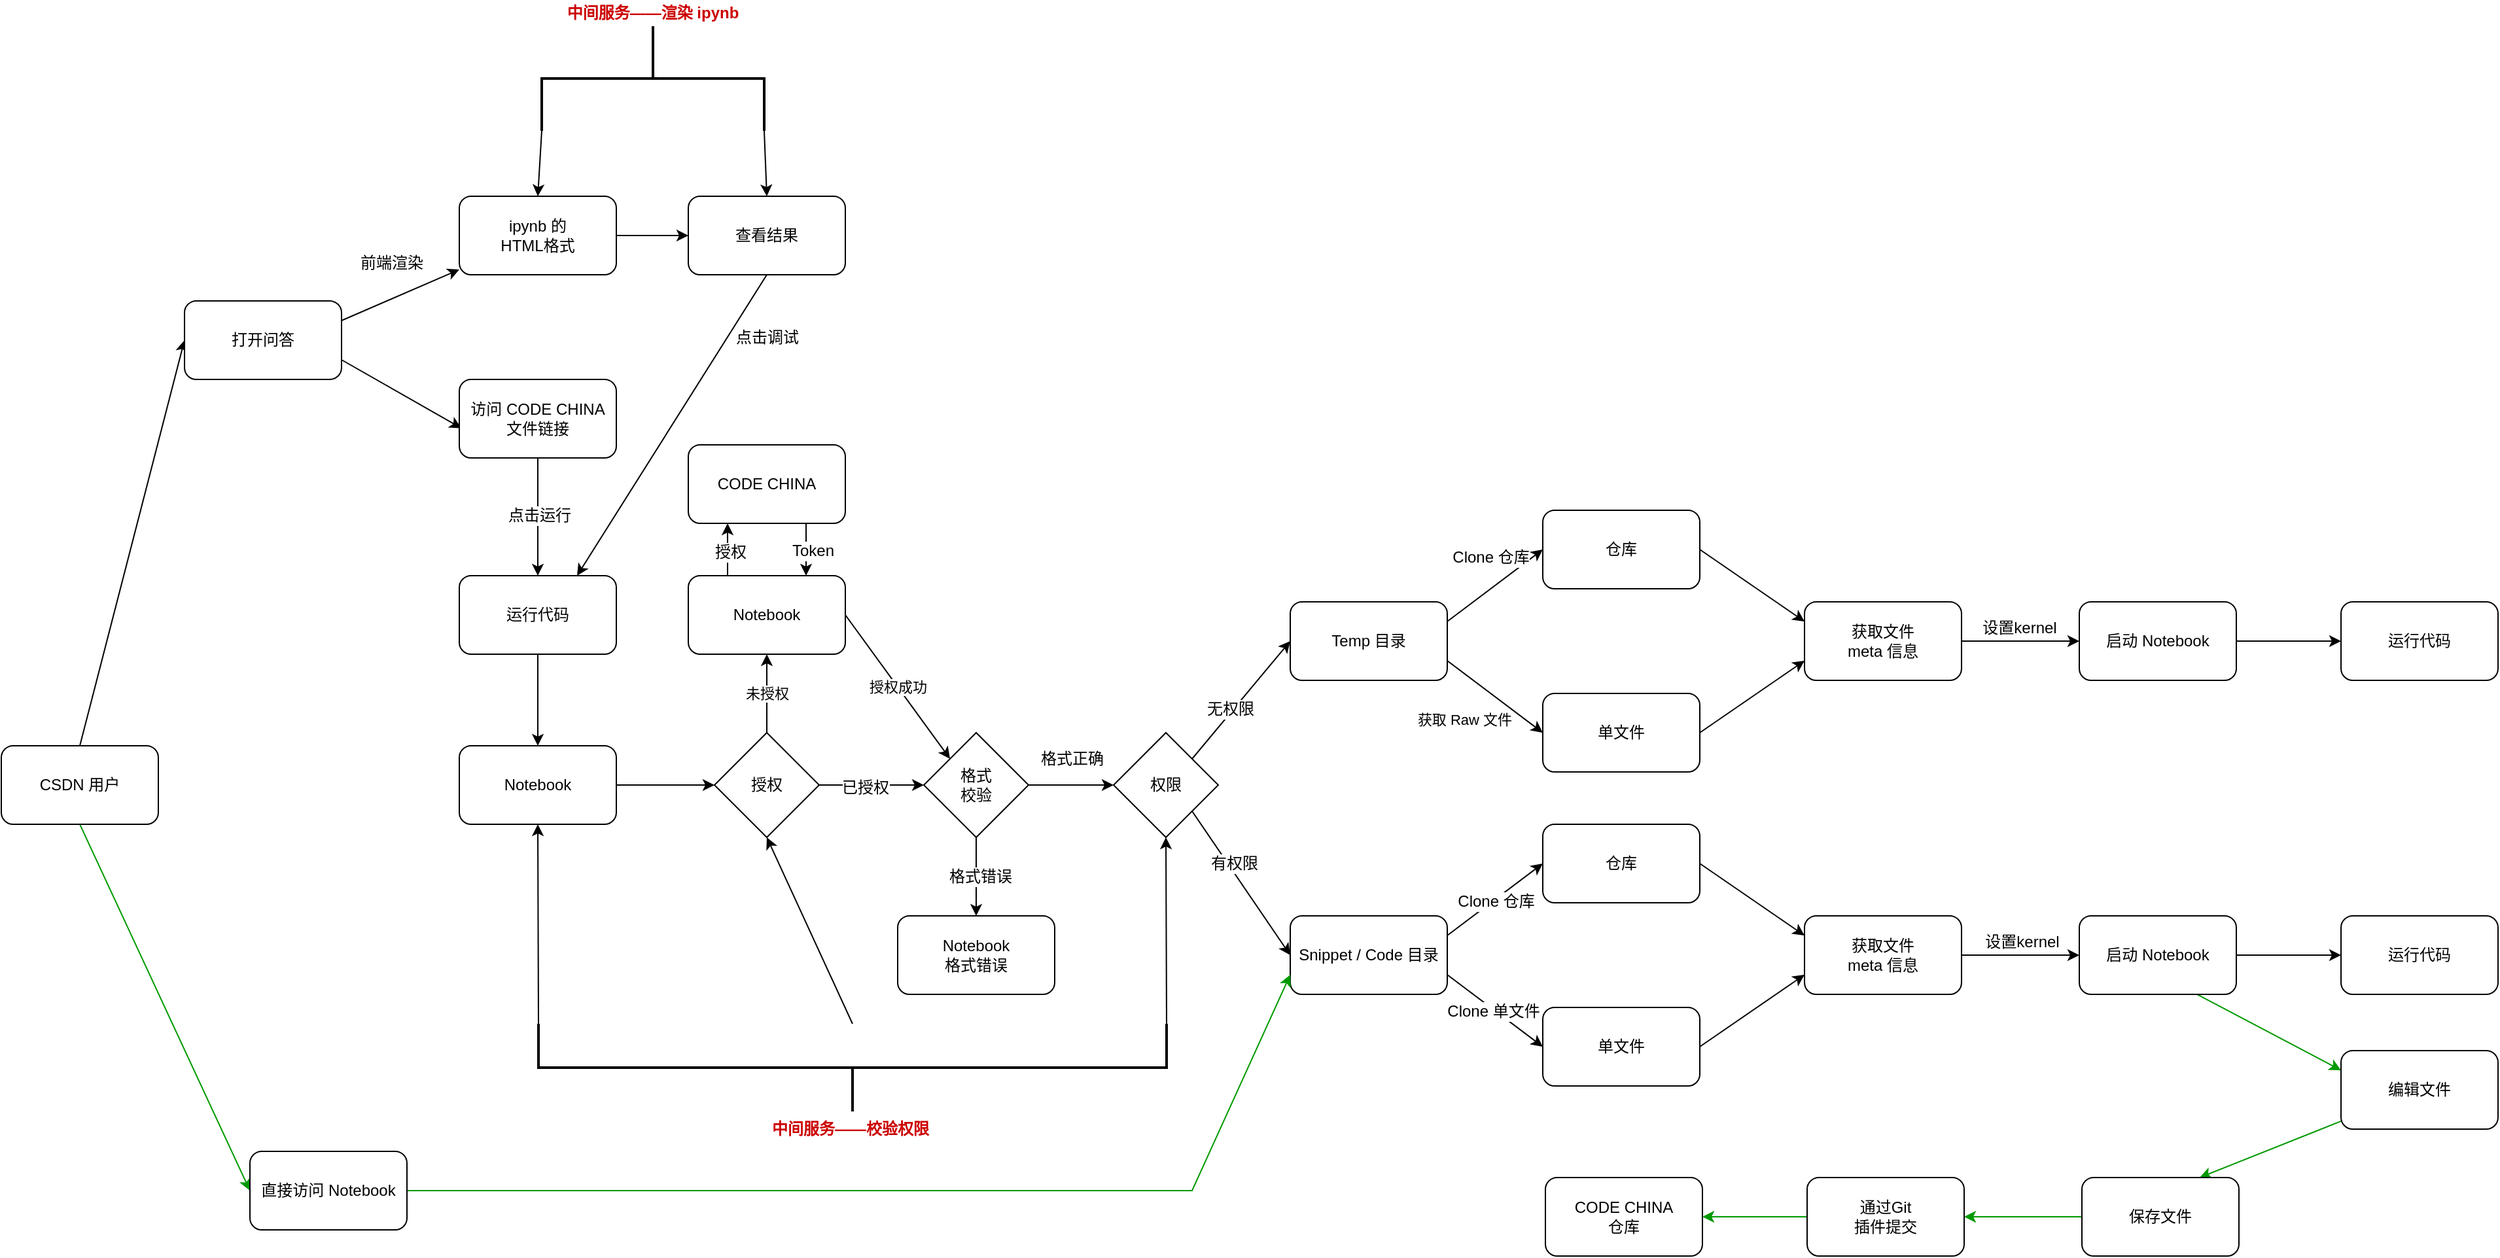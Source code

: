 <mxGraphModel dx="1232" dy="737" grid="1" gridSize="10" guides="1" tooltips="1" connect="1" arrows="1" fold="1" page="1" pageScale="1" pageWidth="2100" pageHeight="1200" background="none"><root><mxCell id="0"/><mxCell id="1" parent="0"/><mxCell id="12" style="rounded=0;html=1;jettySize=auto;orthogonalLoop=1;exitX=0.5;exitY=0;entryX=0;entryY=0.5;" parent="1" source="3" target="11" edge="1"><mxGeometry relative="1" as="geometry"/></mxCell><mxCell id="92" style="edgeStyle=none;rounded=0;html=1;exitX=0.5;exitY=1;entryX=0;entryY=0.5;shadow=0;jettySize=auto;orthogonalLoop=1;strokeColor=#009900;" parent="1" source="3" target="91" edge="1"><mxGeometry relative="1" as="geometry"/></mxCell><mxCell id="3" value="CSDN 用户" style="rounded=1;whiteSpace=wrap;html=1;" parent="1" vertex="1"><mxGeometry x="70" y="640" width="120" height="60" as="geometry"/></mxCell><mxCell id="9" style="edgeStyle=orthogonalEdgeStyle;rounded=0;html=1;exitX=0.75;exitY=1;entryX=0.75;entryY=0;jettySize=auto;orthogonalLoop=1;" parent="1" source="4" target="5" edge="1"><mxGeometry relative="1" as="geometry"/></mxCell><mxCell id="10" value="Token" style="text;html=1;resizable=0;points=[];align=center;verticalAlign=middle;labelBackgroundColor=#ffffff;" parent="9" vertex="1" connectable="0"><mxGeometry x="0.022" y="5" relative="1" as="geometry"><mxPoint as="offset"/></mxGeometry></mxCell><mxCell id="4" value="CODE CHINA" style="rounded=1;whiteSpace=wrap;html=1;" parent="1" vertex="1"><mxGeometry x="595" y="410" width="120" height="60" as="geometry"/></mxCell><mxCell id="7" style="edgeStyle=orthogonalEdgeStyle;rounded=0;html=1;entryX=0.25;entryY=1;jettySize=auto;orthogonalLoop=1;exitX=0.25;exitY=0;" parent="1" source="5" target="4" edge="1"><mxGeometry relative="1" as="geometry"><Array as="points"/></mxGeometry></mxCell><mxCell id="8" value="授权" style="text;html=1;resizable=0;points=[];align=center;verticalAlign=middle;labelBackgroundColor=#ffffff;" parent="7" vertex="1" connectable="0"><mxGeometry x="-0.089" y="-2" relative="1" as="geometry"><mxPoint as="offset"/></mxGeometry></mxCell><mxCell id="48" value="授权成功" style="edgeStyle=none;rounded=0;html=1;exitX=1;exitY=0.5;entryX=0;entryY=0;jettySize=auto;orthogonalLoop=1;" parent="1" source="5" target="44" edge="1"><mxGeometry relative="1" as="geometry"/></mxCell><mxCell id="5" value="Notebook" style="rounded=1;whiteSpace=wrap;html=1;" parent="1" vertex="1"><mxGeometry x="595" y="510" width="120" height="60" as="geometry"/></mxCell><mxCell id="95" style="edgeStyle=none;rounded=0;html=1;exitX=1;exitY=0.25;jettySize=auto;orthogonalLoop=1;" edge="1" parent="1" source="11" target="94"><mxGeometry relative="1" as="geometry"/></mxCell><mxCell id="96" value="前端渲染" style="text;html=1;resizable=0;points=[];align=center;verticalAlign=middle;labelBackgroundColor=#ffffff;" vertex="1" connectable="0" parent="95"><mxGeometry x="-0.055" y="-3" relative="1" as="geometry"><mxPoint x="-6" y="-29" as="offset"/></mxGeometry></mxCell><mxCell id="105" style="edgeStyle=none;rounded=0;html=1;exitX=1;exitY=0.75;entryX=0.013;entryY=0.621;entryPerimeter=0;jettySize=auto;orthogonalLoop=1;" edge="1" parent="1" source="11" target="99"><mxGeometry relative="1" as="geometry"/></mxCell><mxCell id="11" value="打开问答" style="rounded=1;whiteSpace=wrap;html=1;" parent="1" vertex="1"><mxGeometry x="210" y="300" width="120" height="60" as="geometry"/></mxCell><mxCell id="23" style="edgeStyle=none;rounded=0;html=1;jettySize=auto;orthogonalLoop=1;exitX=0.5;exitY=1;entryX=0.5;entryY=0;" parent="1" source="14" target="22" edge="1"><mxGeometry relative="1" as="geometry"/></mxCell><mxCell id="14" value="运行代码" style="rounded=1;whiteSpace=wrap;html=1;" parent="1" vertex="1"><mxGeometry x="420" y="510" width="120" height="60" as="geometry"/></mxCell><mxCell id="25" value="未授权" style="edgeStyle=none;rounded=0;html=1;exitX=0.5;exitY=0;entryX=0.5;entryY=1;jettySize=auto;orthogonalLoop=1;" parent="1" source="21" target="5" edge="1"><mxGeometry relative="1" as="geometry"/></mxCell><mxCell id="45" value="" style="edgeStyle=none;rounded=0;html=1;jettySize=auto;orthogonalLoop=1;" parent="1" source="21" target="44" edge="1"><mxGeometry relative="1" as="geometry"/></mxCell><mxCell id="47" value="已授权" style="text;html=1;resizable=0;points=[];align=center;verticalAlign=middle;labelBackgroundColor=#ffffff;" parent="45" vertex="1" connectable="0"><mxGeometry x="-0.125" y="-2" relative="1" as="geometry"><mxPoint as="offset"/></mxGeometry></mxCell><mxCell id="21" value="&lt;span style=&quot;letter-spacing: 0px&quot;&gt;授权&lt;/span&gt;" style="rhombus;whiteSpace=wrap;html=1;" parent="1" vertex="1"><mxGeometry x="615" y="630" width="80" height="80" as="geometry"/></mxCell><mxCell id="55" value="" style="edgeStyle=none;rounded=0;html=1;jettySize=auto;orthogonalLoop=1;exitX=0.5;exitY=1;entryX=0.5;entryY=0;entryPerimeter=0;" parent="1" source="44" target="56" edge="1"><mxGeometry relative="1" as="geometry"><mxPoint x="815" y="770" as="targetPoint"/></mxGeometry></mxCell><mxCell id="57" value="格式错误" style="text;html=1;resizable=0;points=[];align=center;verticalAlign=middle;labelBackgroundColor=#ffffff;" parent="55" vertex="1" connectable="0"><mxGeometry y="3" relative="1" as="geometry"><mxPoint as="offset"/></mxGeometry></mxCell><mxCell id="58" style="edgeStyle=none;rounded=0;html=1;entryX=0;entryY=0.5;jettySize=auto;orthogonalLoop=1;" parent="1" source="44" target="26" edge="1"><mxGeometry relative="1" as="geometry"/></mxCell><mxCell id="59" value="格式正确" style="text;html=1;resizable=0;points=[];align=center;verticalAlign=middle;labelBackgroundColor=#ffffff;" parent="58" vertex="1" connectable="0"><mxGeometry x="-0.323" y="-1" relative="1" as="geometry"><mxPoint x="11" y="-21" as="offset"/></mxGeometry></mxCell><mxCell id="44" value="&lt;span style=&quot;letter-spacing: 0px&quot;&gt;格式&lt;/span&gt;&lt;div&gt;&lt;span style=&quot;letter-spacing: 0px&quot;&gt;校验&lt;/span&gt;&lt;/div&gt;" style="rhombus;whiteSpace=wrap;html=1;" parent="1" vertex="1"><mxGeometry x="775" y="630" width="80" height="80" as="geometry"/></mxCell><mxCell id="24" style="edgeStyle=none;rounded=0;html=1;entryX=0;entryY=0.5;jettySize=auto;orthogonalLoop=1;" parent="1" source="22" target="21" edge="1"><mxGeometry relative="1" as="geometry"/></mxCell><mxCell id="22" value="Notebook" style="rounded=1;whiteSpace=wrap;html=1;" parent="1" vertex="1"><mxGeometry x="420" y="640" width="120" height="60" as="geometry"/></mxCell><mxCell id="32" style="edgeStyle=none;rounded=0;html=1;exitX=1;exitY=0;entryX=0;entryY=0.5;jettySize=auto;orthogonalLoop=1;" parent="1" source="26" target="31" edge="1"><mxGeometry relative="1" as="geometry"/></mxCell><mxCell id="33" value="无权限" style="text;html=1;resizable=0;points=[];align=center;verticalAlign=middle;labelBackgroundColor=#ffffff;" parent="32" vertex="1" connectable="0"><mxGeometry x="-0.172" y="3" relative="1" as="geometry"><mxPoint y="1" as="offset"/></mxGeometry></mxCell><mxCell id="37" style="edgeStyle=none;rounded=0;html=1;exitX=1;exitY=1;entryX=0;entryY=0.5;jettySize=auto;orthogonalLoop=1;" parent="1" source="26" target="34" edge="1"><mxGeometry relative="1" as="geometry"/></mxCell><mxCell id="38" value="有权限" style="text;html=1;resizable=0;points=[];align=center;verticalAlign=middle;labelBackgroundColor=#ffffff;" parent="37" vertex="1" connectable="0"><mxGeometry x="-0.241" y="3" relative="1" as="geometry"><mxPoint x="1" as="offset"/></mxGeometry></mxCell><mxCell id="26" value="权限" style="rhombus;whiteSpace=wrap;html=1;" parent="1" vertex="1"><mxGeometry x="920" y="630" width="80" height="80" as="geometry"/></mxCell><mxCell id="40" style="edgeStyle=none;rounded=0;html=1;exitX=1;exitY=0.25;entryX=0;entryY=0.5;jettySize=auto;orthogonalLoop=1;" parent="1" source="31" target="39" edge="1"><mxGeometry relative="1" as="geometry"/></mxCell><mxCell id="41" value="Clone 仓库" style="text;html=1;resizable=0;points=[];align=center;verticalAlign=middle;labelBackgroundColor=#ffffff;" parent="40" vertex="1" connectable="0"><mxGeometry x="0.051" y="-1" relative="1" as="geometry"><mxPoint x="-6" y="-21" as="offset"/></mxGeometry></mxCell><mxCell id="67" value="获取 Raw 文件" style="rounded=0;html=1;exitX=1;exitY=0.75;entryX=0;entryY=0.5;shadow=0;jettySize=auto;orthogonalLoop=1;" parent="1" source="31" target="65" edge="1"><mxGeometry x="-0.18" y="-28" relative="1" as="geometry"><mxPoint as="offset"/></mxGeometry></mxCell><mxCell id="31" value="Temp 目录" style="rounded=1;whiteSpace=wrap;html=1;" parent="1" vertex="1"><mxGeometry x="1055" y="530" width="120" height="60" as="geometry"/></mxCell><mxCell id="74" style="edgeStyle=none;rounded=0;html=1;entryX=0;entryY=0.5;shadow=0;jettySize=auto;orthogonalLoop=1;exitX=1;exitY=0.75;" parent="1" source="34" target="69" edge="1"><mxGeometry relative="1" as="geometry"/></mxCell><mxCell id="82" value="Clone 单文件" style="text;html=1;resizable=0;points=[];align=center;verticalAlign=middle;labelBackgroundColor=#ffffff;" parent="74" vertex="1" connectable="0"><mxGeometry x="-0.04" relative="1" as="geometry"><mxPoint y="1" as="offset"/></mxGeometry></mxCell><mxCell id="75" style="edgeStyle=none;rounded=0;html=1;exitX=1;exitY=0.25;entryX=0;entryY=0.5;shadow=0;jettySize=auto;orthogonalLoop=1;" parent="1" source="34" target="70" edge="1"><mxGeometry relative="1" as="geometry"/></mxCell><mxCell id="81" value="Clone 仓库" style="text;html=1;resizable=0;points=[];align=center;verticalAlign=middle;labelBackgroundColor=#ffffff;" parent="75" vertex="1" connectable="0"><mxGeometry x="-0.011" y="-1" relative="1" as="geometry"><mxPoint as="offset"/></mxGeometry></mxCell><mxCell id="34" value="Snippet / Code 目录" style="rounded=1;whiteSpace=wrap;html=1;" parent="1" vertex="1"><mxGeometry x="1055" y="770" width="120" height="60" as="geometry"/></mxCell><mxCell id="43" value="" style="edgeStyle=none;rounded=0;html=1;jettySize=auto;orthogonalLoop=1;exitX=1;exitY=0.5;entryX=0;entryY=0.25;" parent="1" source="39" target="42" edge="1"><mxGeometry relative="1" as="geometry"/></mxCell><mxCell id="39" value="仓库" style="rounded=1;whiteSpace=wrap;html=1;" parent="1" vertex="1"><mxGeometry x="1248" y="460" width="120" height="60" as="geometry"/></mxCell><mxCell id="61" style="edgeStyle=none;rounded=0;html=1;exitX=1;exitY=0.5;entryX=0;entryY=0.5;jettySize=auto;orthogonalLoop=1;" parent="1" source="42" target="60" edge="1"><mxGeometry relative="1" as="geometry"/></mxCell><mxCell id="62" value="设置kernel" style="text;html=1;resizable=0;points=[];align=center;verticalAlign=middle;labelBackgroundColor=#ffffff;" parent="61" vertex="1" connectable="0"><mxGeometry x="-0.25" relative="1" as="geometry"><mxPoint x="10" y="-10" as="offset"/></mxGeometry></mxCell><mxCell id="42" value="获取文件&lt;div&gt;meta 信息&lt;/div&gt;" style="rounded=1;whiteSpace=wrap;html=1;" parent="1" vertex="1"><mxGeometry x="1448" y="530" width="120" height="60" as="geometry"/></mxCell><mxCell id="56" value="Notebook&lt;div&gt;格式错误&lt;/div&gt;" style="rounded=1;whiteSpace=wrap;html=1;" parent="1" vertex="1"><mxGeometry x="755" y="770" width="120" height="60" as="geometry"/></mxCell><mxCell id="64" value="" style="edgeStyle=none;rounded=0;html=1;jettySize=auto;orthogonalLoop=1;" parent="1" source="60" target="63" edge="1"><mxGeometry relative="1" as="geometry"/></mxCell><mxCell id="60" value="启动 Notebook" style="rounded=1;whiteSpace=wrap;html=1;" parent="1" vertex="1"><mxGeometry x="1658" y="530" width="120" height="60" as="geometry"/></mxCell><mxCell id="63" value="运行代码" style="rounded=1;whiteSpace=wrap;html=1;" parent="1" vertex="1"><mxGeometry x="1858" y="530" width="120" height="60" as="geometry"/></mxCell><mxCell id="68" style="edgeStyle=none;rounded=0;html=1;entryX=0;entryY=0.75;shadow=0;jettySize=auto;orthogonalLoop=1;exitX=1;exitY=0.5;" parent="1" source="65" target="42" edge="1"><mxGeometry relative="1" as="geometry"/></mxCell><mxCell id="65" value="单文件" style="rounded=1;whiteSpace=wrap;html=1;" parent="1" vertex="1"><mxGeometry x="1248" y="600" width="120" height="60" as="geometry"/></mxCell><mxCell id="77" style="edgeStyle=none;rounded=0;html=1;exitX=1;exitY=0.5;entryX=0;entryY=0.75;shadow=0;jettySize=auto;orthogonalLoop=1;" parent="1" source="69" target="71" edge="1"><mxGeometry relative="1" as="geometry"/></mxCell><mxCell id="69" value="单文件" style="rounded=1;whiteSpace=wrap;html=1;" parent="1" vertex="1"><mxGeometry x="1248" y="840" width="120" height="60" as="geometry"/></mxCell><mxCell id="76" style="edgeStyle=none;rounded=0;html=1;exitX=1;exitY=0.5;entryX=0;entryY=0.25;shadow=0;jettySize=auto;orthogonalLoop=1;" parent="1" source="70" target="71" edge="1"><mxGeometry relative="1" as="geometry"/></mxCell><mxCell id="70" value="仓库" style="rounded=1;whiteSpace=wrap;html=1;" parent="1" vertex="1"><mxGeometry x="1248" y="700" width="120" height="60" as="geometry"/></mxCell><mxCell id="78" style="edgeStyle=none;rounded=0;html=1;exitX=1;exitY=0.5;entryX=0;entryY=0.5;shadow=0;jettySize=auto;orthogonalLoop=1;" parent="1" source="71" target="72" edge="1"><mxGeometry relative="1" as="geometry"/></mxCell><mxCell id="80" value="设置kernel" style="text;html=1;resizable=0;points=[];align=center;verticalAlign=middle;labelBackgroundColor=#ffffff;" parent="78" vertex="1" connectable="0"><mxGeometry x="-0.22" y="-1" relative="1" as="geometry"><mxPoint x="11" y="-11" as="offset"/></mxGeometry></mxCell><mxCell id="71" value="获取文件&lt;div&gt;meta 信息&lt;/div&gt;" style="rounded=1;whiteSpace=wrap;html=1;" parent="1" vertex="1"><mxGeometry x="1448" y="770" width="120" height="60" as="geometry"/></mxCell><mxCell id="79" style="edgeStyle=none;rounded=0;html=1;exitX=1;exitY=0.5;entryX=0;entryY=0.5;shadow=0;jettySize=auto;orthogonalLoop=1;" parent="1" source="72" target="73" edge="1"><mxGeometry relative="1" as="geometry"/></mxCell><mxCell id="84" style="edgeStyle=none;rounded=0;html=1;exitX=0.75;exitY=1;entryX=0;entryY=0.25;shadow=0;jettySize=auto;orthogonalLoop=1;strokeColor=#009900;" parent="1" source="72" target="83" edge="1"><mxGeometry relative="1" as="geometry"/></mxCell><mxCell id="72" value="启动 Notebook" style="rounded=1;whiteSpace=wrap;html=1;" parent="1" vertex="1"><mxGeometry x="1658" y="770" width="120" height="60" as="geometry"/></mxCell><mxCell id="73" value="运行代码" style="rounded=1;whiteSpace=wrap;html=1;" parent="1" vertex="1"><mxGeometry x="1858" y="770" width="120" height="60" as="geometry"/></mxCell><mxCell id="85" style="edgeStyle=none;rounded=0;html=1;shadow=0;jettySize=auto;orthogonalLoop=1;entryX=0.75;entryY=0;strokeColor=#009900;" parent="1" source="83" target="86" edge="1"><mxGeometry relative="1" as="geometry"><mxPoint x="1740" y="970" as="targetPoint"/></mxGeometry></mxCell><mxCell id="83" value="编辑文件" style="rounded=1;whiteSpace=wrap;html=1;" parent="1" vertex="1"><mxGeometry x="1858" y="873" width="120" height="60" as="geometry"/></mxCell><mxCell id="88" style="edgeStyle=none;rounded=0;html=1;entryX=1;entryY=0.5;shadow=0;jettySize=auto;orthogonalLoop=1;strokeColor=#009900;" parent="1" source="86" target="87" edge="1"><mxGeometry relative="1" as="geometry"/></mxCell><mxCell id="86" value="保存文件" style="rounded=1;whiteSpace=wrap;html=1;" parent="1" vertex="1"><mxGeometry x="1660" y="970" width="120" height="60" as="geometry"/></mxCell><mxCell id="90" value="" style="edgeStyle=none;rounded=0;html=1;shadow=0;jettySize=auto;orthogonalLoop=1;strokeColor=#009900;" parent="1" source="87" target="89" edge="1"><mxGeometry relative="1" as="geometry"/></mxCell><mxCell id="87" value="通过Git&lt;div&gt;插件提交&lt;/div&gt;" style="rounded=1;whiteSpace=wrap;html=1;" parent="1" vertex="1"><mxGeometry x="1450" y="970" width="120" height="60" as="geometry"/></mxCell><mxCell id="89" value="CODE CHINA&lt;div&gt;仓库&lt;/div&gt;" style="rounded=1;whiteSpace=wrap;html=1;" parent="1" vertex="1"><mxGeometry x="1250" y="970" width="120" height="60" as="geometry"/></mxCell><mxCell id="93" style="edgeStyle=none;rounded=0;html=1;exitX=1;exitY=0.5;entryX=0;entryY=0.75;shadow=0;jettySize=auto;orthogonalLoop=1;strokeColor=#009900;" parent="1" source="91" target="34" edge="1"><mxGeometry relative="1" as="geometry"><Array as="points"><mxPoint x="980" y="980"/></Array></mxGeometry></mxCell><mxCell id="91" value="直接访问 Notebook" style="rounded=1;whiteSpace=wrap;html=1;" parent="1" vertex="1"><mxGeometry x="260" y="950" width="120" height="60" as="geometry"/></mxCell><mxCell id="98" style="edgeStyle=none;rounded=0;html=1;entryX=0;entryY=0.5;jettySize=auto;orthogonalLoop=1;" edge="1" parent="1" source="94" target="97"><mxGeometry relative="1" as="geometry"/></mxCell><mxCell id="94" value="ipynb 的&lt;div&gt;HTML格式&lt;/div&gt;" style="rounded=1;whiteSpace=wrap;html=1;" vertex="1" parent="1"><mxGeometry x="420" y="220" width="120" height="60" as="geometry"/></mxCell><mxCell id="103" style="edgeStyle=none;rounded=0;html=1;exitX=0.5;exitY=1;jettySize=auto;orthogonalLoop=1;entryX=0.75;entryY=0;" edge="1" parent="1" source="97" target="14"><mxGeometry relative="1" as="geometry"/></mxCell><mxCell id="104" value="点击调试" style="text;html=1;resizable=0;points=[];align=center;verticalAlign=middle;labelBackgroundColor=#ffffff;" vertex="1" connectable="0" parent="103"><mxGeometry x="-0.269" y="4" relative="1" as="geometry"><mxPoint x="49" y="-39" as="offset"/></mxGeometry></mxCell><mxCell id="97" value="查看结果" style="rounded=1;whiteSpace=wrap;html=1;" vertex="1" parent="1"><mxGeometry x="595" y="220" width="120" height="60" as="geometry"/></mxCell><mxCell id="101" style="edgeStyle=none;rounded=0;html=1;exitX=0.5;exitY=1;entryX=0.5;entryY=0;jettySize=auto;orthogonalLoop=1;" edge="1" parent="1" source="99" target="14"><mxGeometry relative="1" as="geometry"/></mxCell><mxCell id="102" value="点击运行" style="text;html=1;resizable=0;points=[];align=center;verticalAlign=middle;labelBackgroundColor=#ffffff;" vertex="1" connectable="0" parent="101"><mxGeometry x="-0.027" y="1" relative="1" as="geometry"><mxPoint as="offset"/></mxGeometry></mxCell><mxCell id="99" value="访问 CODE CHINA&lt;div&gt;文件链接&lt;/div&gt;" style="rounded=1;whiteSpace=wrap;html=1;" vertex="1" parent="1"><mxGeometry x="420" y="360" width="120" height="60" as="geometry"/></mxCell><mxCell id="107" style="edgeStyle=none;rounded=0;html=1;exitX=1;exitY=1;exitPerimeter=0;entryX=0.5;entryY=0;jettySize=auto;orthogonalLoop=1;" edge="1" parent="1" source="106" target="94"><mxGeometry relative="1" as="geometry"/></mxCell><mxCell id="108" style="edgeStyle=none;rounded=0;html=1;exitX=1;exitY=0;exitPerimeter=0;entryX=0.5;entryY=0;jettySize=auto;orthogonalLoop=1;" edge="1" parent="1" source="106" target="97"><mxGeometry relative="1" as="geometry"/></mxCell><mxCell id="106" value="" style="shape=mxgraph.flowchart.annotation_2;whiteSpace=wrap;html=1;fillColor=#ffffff;strokeColor=#000000;strokeWidth=2;direction=south;rotation=0;" vertex="1" parent="1"><mxGeometry x="483" y="90" width="170" height="80" as="geometry"/></mxCell><mxCell id="109" value="中间服务——渲染 ipynb" style="text;html=1;strokeColor=none;fillColor=none;align=center;verticalAlign=middle;whiteSpace=wrap;rounded=0;fontStyle=1;fontColor=#CC0000;" vertex="1" parent="1"><mxGeometry x="472" y="70" width="192" height="20" as="geometry"/></mxCell><mxCell id="112" style="edgeStyle=none;rounded=0;html=1;exitX=1;exitY=1;exitPerimeter=0;entryX=0.5;entryY=1;jettySize=auto;orthogonalLoop=1;fontColor=#CC0000;" edge="1" parent="1" source="110" target="26"><mxGeometry relative="1" as="geometry"/></mxCell><mxCell id="113" style="edgeStyle=none;rounded=0;html=1;exitX=1;exitY=0;exitPerimeter=0;entryX=0.5;entryY=1;jettySize=auto;orthogonalLoop=1;fontColor=#CC0000;" edge="1" parent="1" source="110" target="22"><mxGeometry relative="1" as="geometry"/></mxCell><mxCell id="114" style="edgeStyle=none;rounded=0;html=1;exitX=1;exitY=0.5;exitPerimeter=0;entryX=0.5;entryY=1;jettySize=auto;orthogonalLoop=1;fontColor=#CC0000;" edge="1" parent="1" source="110" target="21"><mxGeometry relative="1" as="geometry"/></mxCell><mxCell id="110" value="" style="shape=mxgraph.flowchart.annotation_2;whiteSpace=wrap;html=1;fillColor=#ffffff;strokeColor=#000000;strokeWidth=2;fontColor=#CC0000;rotation=-90;" vertex="1" parent="1"><mxGeometry x="687" y="646" width="67" height="480" as="geometry"/></mxCell><mxCell id="115" value="中间服务——校验权限" style="text;html=1;strokeColor=none;fillColor=none;align=center;verticalAlign=middle;whiteSpace=wrap;rounded=0;fontStyle=1;fontColor=#CC0000;" vertex="1" parent="1"><mxGeometry x="623" y="923" width="192" height="20" as="geometry"/></mxCell></root></mxGraphModel>